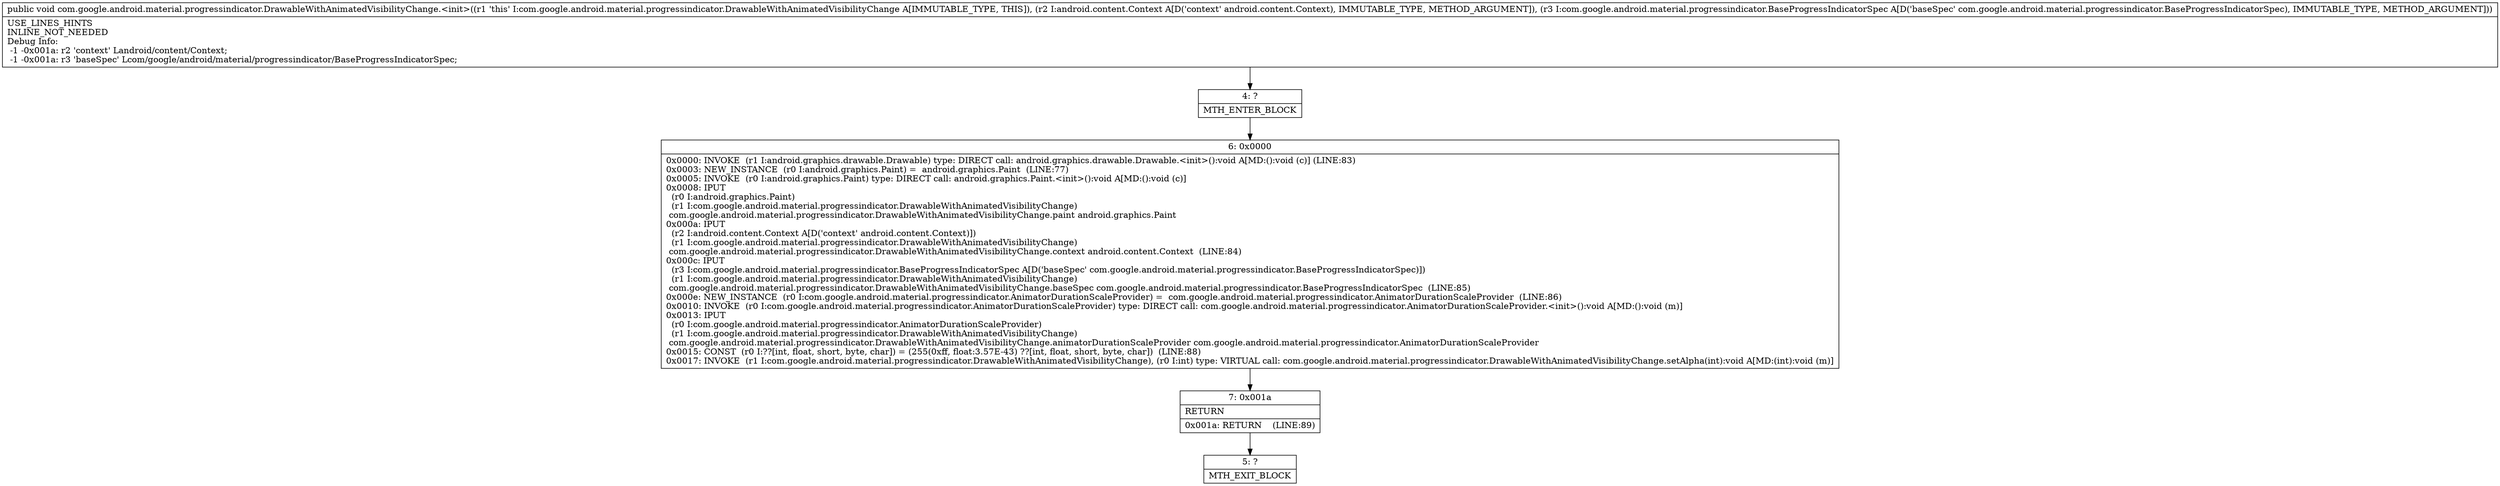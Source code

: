 digraph "CFG forcom.google.android.material.progressindicator.DrawableWithAnimatedVisibilityChange.\<init\>(Landroid\/content\/Context;Lcom\/google\/android\/material\/progressindicator\/BaseProgressIndicatorSpec;)V" {
Node_4 [shape=record,label="{4\:\ ?|MTH_ENTER_BLOCK\l}"];
Node_6 [shape=record,label="{6\:\ 0x0000|0x0000: INVOKE  (r1 I:android.graphics.drawable.Drawable) type: DIRECT call: android.graphics.drawable.Drawable.\<init\>():void A[MD:():void (c)] (LINE:83)\l0x0003: NEW_INSTANCE  (r0 I:android.graphics.Paint) =  android.graphics.Paint  (LINE:77)\l0x0005: INVOKE  (r0 I:android.graphics.Paint) type: DIRECT call: android.graphics.Paint.\<init\>():void A[MD:():void (c)]\l0x0008: IPUT  \l  (r0 I:android.graphics.Paint)\l  (r1 I:com.google.android.material.progressindicator.DrawableWithAnimatedVisibilityChange)\l com.google.android.material.progressindicator.DrawableWithAnimatedVisibilityChange.paint android.graphics.Paint \l0x000a: IPUT  \l  (r2 I:android.content.Context A[D('context' android.content.Context)])\l  (r1 I:com.google.android.material.progressindicator.DrawableWithAnimatedVisibilityChange)\l com.google.android.material.progressindicator.DrawableWithAnimatedVisibilityChange.context android.content.Context  (LINE:84)\l0x000c: IPUT  \l  (r3 I:com.google.android.material.progressindicator.BaseProgressIndicatorSpec A[D('baseSpec' com.google.android.material.progressindicator.BaseProgressIndicatorSpec)])\l  (r1 I:com.google.android.material.progressindicator.DrawableWithAnimatedVisibilityChange)\l com.google.android.material.progressindicator.DrawableWithAnimatedVisibilityChange.baseSpec com.google.android.material.progressindicator.BaseProgressIndicatorSpec  (LINE:85)\l0x000e: NEW_INSTANCE  (r0 I:com.google.android.material.progressindicator.AnimatorDurationScaleProvider) =  com.google.android.material.progressindicator.AnimatorDurationScaleProvider  (LINE:86)\l0x0010: INVOKE  (r0 I:com.google.android.material.progressindicator.AnimatorDurationScaleProvider) type: DIRECT call: com.google.android.material.progressindicator.AnimatorDurationScaleProvider.\<init\>():void A[MD:():void (m)]\l0x0013: IPUT  \l  (r0 I:com.google.android.material.progressindicator.AnimatorDurationScaleProvider)\l  (r1 I:com.google.android.material.progressindicator.DrawableWithAnimatedVisibilityChange)\l com.google.android.material.progressindicator.DrawableWithAnimatedVisibilityChange.animatorDurationScaleProvider com.google.android.material.progressindicator.AnimatorDurationScaleProvider \l0x0015: CONST  (r0 I:??[int, float, short, byte, char]) = (255(0xff, float:3.57E\-43) ??[int, float, short, byte, char])  (LINE:88)\l0x0017: INVOKE  (r1 I:com.google.android.material.progressindicator.DrawableWithAnimatedVisibilityChange), (r0 I:int) type: VIRTUAL call: com.google.android.material.progressindicator.DrawableWithAnimatedVisibilityChange.setAlpha(int):void A[MD:(int):void (m)]\l}"];
Node_7 [shape=record,label="{7\:\ 0x001a|RETURN\l|0x001a: RETURN    (LINE:89)\l}"];
Node_5 [shape=record,label="{5\:\ ?|MTH_EXIT_BLOCK\l}"];
MethodNode[shape=record,label="{public void com.google.android.material.progressindicator.DrawableWithAnimatedVisibilityChange.\<init\>((r1 'this' I:com.google.android.material.progressindicator.DrawableWithAnimatedVisibilityChange A[IMMUTABLE_TYPE, THIS]), (r2 I:android.content.Context A[D('context' android.content.Context), IMMUTABLE_TYPE, METHOD_ARGUMENT]), (r3 I:com.google.android.material.progressindicator.BaseProgressIndicatorSpec A[D('baseSpec' com.google.android.material.progressindicator.BaseProgressIndicatorSpec), IMMUTABLE_TYPE, METHOD_ARGUMENT]))  | USE_LINES_HINTS\lINLINE_NOT_NEEDED\lDebug Info:\l  \-1 \-0x001a: r2 'context' Landroid\/content\/Context;\l  \-1 \-0x001a: r3 'baseSpec' Lcom\/google\/android\/material\/progressindicator\/BaseProgressIndicatorSpec;\l}"];
MethodNode -> Node_4;Node_4 -> Node_6;
Node_6 -> Node_7;
Node_7 -> Node_5;
}

